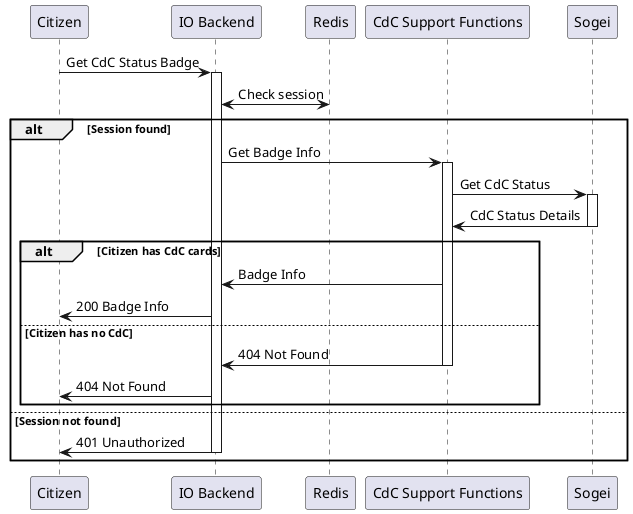 @startuml Sequence GET CdC Citizen Status
participant "Citizen" as cit
participant "IO Backend" as io
participant "Redis" as redis
participant "CdC Support Functions" as be
participant "Sogei" as sogei

cit -> io: Get CdC Status Badge
activate io
io <-> redis: Check session
alt Session found
    io -> be: Get Badge Info
    activate be
    be -> sogei: Get CdC Status
    activate sogei
    sogei -> be: CdC Status Details
    deactivate sogei
    alt Citizen has CdC cards
        io <- be: Badge Info
        io -> cit: 200 Badge Info
    else Citizen has no CdC
        io <- be: 404 Not Found
        deactivate be
        io -> cit: 404 Not Found
    end
else Session not found
    io -> cit: 401 Unauthorized
deactivate io
end

@enduml